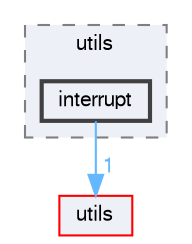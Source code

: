 digraph "interrupt"
{
 // LATEX_PDF_SIZE
  bgcolor="transparent";
  edge [fontname=FreeSans,fontsize=10,labelfontname=FreeSans,labelfontsize=10];
  node [fontname=FreeSans,fontsize=10,shape=box,height=0.2,width=0.4];
  compound=true
  subgraph clusterdir_85effdddc426fd82e3610be0948fd413 {
    graph [ bgcolor="#edf0f7", pencolor="grey50", label="utils", fontname=FreeSans,fontsize=10 style="filled,dashed", URL="dir_85effdddc426fd82e3610be0948fd413.html",tooltip=""]
  dir_64649b238d587fd9daa2875e9fbad1d2 [label="interrupt", fillcolor="#edf0f7", color="grey25", style="filled,bold", URL="dir_64649b238d587fd9daa2875e9fbad1d2.html",tooltip=""];
  }
  dir_7dbb3f8d9b3c7f1bbfe241818c433d10 [label="utils", fillcolor="#edf0f7", color="red", style="filled", URL="dir_7dbb3f8d9b3c7f1bbfe241818c433d10.html",tooltip=""];
  dir_64649b238d587fd9daa2875e9fbad1d2->dir_7dbb3f8d9b3c7f1bbfe241818c433d10 [headlabel="1", labeldistance=1.5 headhref="dir_000030_000068.html" color="steelblue1" fontcolor="steelblue1"];
}
